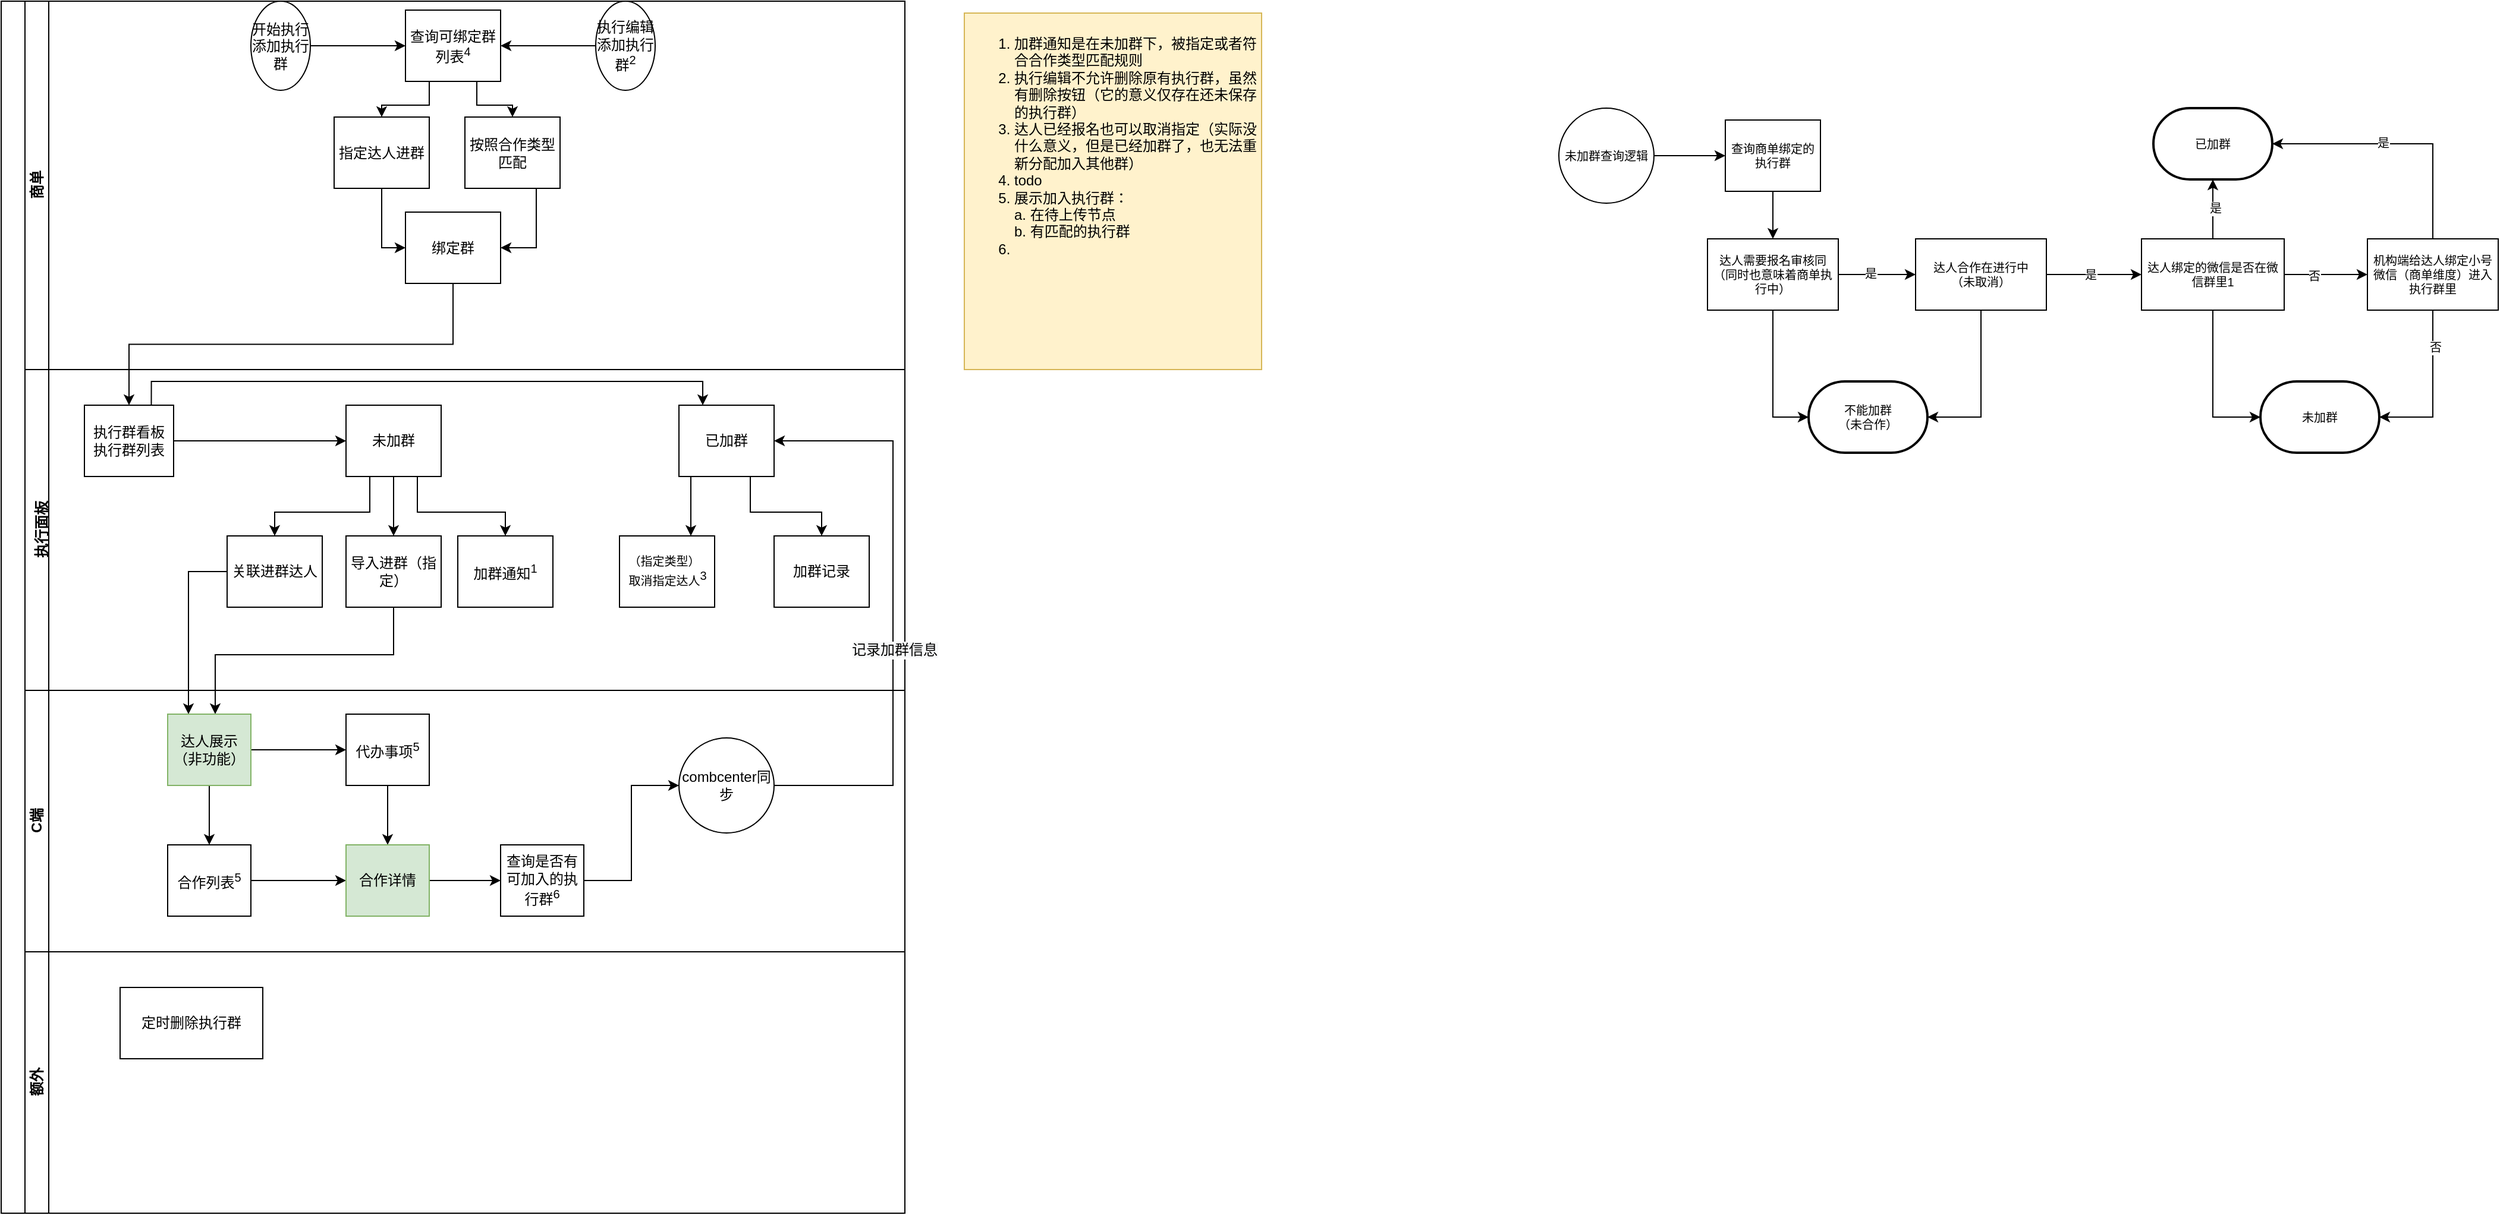 <mxfile version="20.6.2" type="github">
  <diagram id="prtHgNgQTEPvFCAcTncT" name="Page-1">
    <mxGraphModel dx="898" dy="568" grid="1" gridSize="10" guides="1" tooltips="1" connect="1" arrows="1" fold="1" page="1" pageScale="1" pageWidth="827" pageHeight="1169" math="0" shadow="0">
      <root>
        <mxCell id="0" />
        <mxCell id="1" parent="0" />
        <mxCell id="dNxyNK7c78bLwvsdeMH5-19" value="" style="swimlane;html=1;childLayout=stackLayout;resizeParent=1;resizeParentMax=0;horizontal=0;startSize=20;horizontalStack=0;" parent="1" vertex="1">
          <mxGeometry x="130" y="130" width="760" height="1020" as="geometry" />
        </mxCell>
        <mxCell id="dNxyNK7c78bLwvsdeMH5-20" value="商单" style="swimlane;html=1;startSize=20;horizontal=0;" parent="dNxyNK7c78bLwvsdeMH5-19" vertex="1">
          <mxGeometry x="20" width="740" height="310" as="geometry" />
        </mxCell>
        <mxCell id="dNxyNK7c78bLwvsdeMH5-25" value="" style="edgeStyle=orthogonalEdgeStyle;rounded=0;orthogonalLoop=1;jettySize=auto;html=1;" parent="dNxyNK7c78bLwvsdeMH5-20" source="dNxyNK7c78bLwvsdeMH5-23" target="dNxyNK7c78bLwvsdeMH5-24" edge="1">
          <mxGeometry relative="1" as="geometry" />
        </mxCell>
        <mxCell id="dNxyNK7c78bLwvsdeMH5-23" value="开始执行添加执行群" style="ellipse;whiteSpace=wrap;html=1;" parent="dNxyNK7c78bLwvsdeMH5-20" vertex="1">
          <mxGeometry x="190" width="50" height="75" as="geometry" />
        </mxCell>
        <mxCell id="0b40yJRrr1ERWm2AsXEs-85" value="" style="edgeStyle=orthogonalEdgeStyle;rounded=0;orthogonalLoop=1;jettySize=auto;html=1;fontSize=10;exitX=0.75;exitY=1;exitDx=0;exitDy=0;" edge="1" parent="dNxyNK7c78bLwvsdeMH5-20" source="dNxyNK7c78bLwvsdeMH5-24" target="0b40yJRrr1ERWm2AsXEs-84">
          <mxGeometry relative="1" as="geometry" />
        </mxCell>
        <mxCell id="0b40yJRrr1ERWm2AsXEs-86" style="edgeStyle=orthogonalEdgeStyle;rounded=0;orthogonalLoop=1;jettySize=auto;html=1;exitX=0.25;exitY=1;exitDx=0;exitDy=0;fontSize=10;" edge="1" parent="dNxyNK7c78bLwvsdeMH5-20" source="dNxyNK7c78bLwvsdeMH5-24" target="0b40yJRrr1ERWm2AsXEs-13">
          <mxGeometry relative="1" as="geometry" />
        </mxCell>
        <mxCell id="dNxyNK7c78bLwvsdeMH5-24" value="查询可绑定群列表&lt;sup&gt;4&lt;/sup&gt;" style="rounded=0;whiteSpace=wrap;html=1;fontFamily=Helvetica;fontSize=12;fontColor=#000000;align=center;" parent="dNxyNK7c78bLwvsdeMH5-20" vertex="1">
          <mxGeometry x="320" y="7.5" width="80" height="60" as="geometry" />
        </mxCell>
        <mxCell id="0b40yJRrr1ERWm2AsXEs-88" style="edgeStyle=orthogonalEdgeStyle;rounded=0;orthogonalLoop=1;jettySize=auto;html=1;exitX=0.5;exitY=1;exitDx=0;exitDy=0;entryX=0;entryY=0.5;entryDx=0;entryDy=0;fontSize=10;" edge="1" parent="dNxyNK7c78bLwvsdeMH5-20" source="0b40yJRrr1ERWm2AsXEs-13" target="0b40yJRrr1ERWm2AsXEs-87">
          <mxGeometry relative="1" as="geometry" />
        </mxCell>
        <mxCell id="0b40yJRrr1ERWm2AsXEs-13" value="指定达人进群" style="rounded=0;whiteSpace=wrap;html=1;fontFamily=Helvetica;fontSize=12;fontColor=#000000;align=center;" vertex="1" parent="dNxyNK7c78bLwvsdeMH5-20">
          <mxGeometry x="260" y="97.5" width="80" height="60" as="geometry" />
        </mxCell>
        <mxCell id="0b40yJRrr1ERWm2AsXEs-77" style="edgeStyle=orthogonalEdgeStyle;rounded=0;orthogonalLoop=1;jettySize=auto;html=1;exitX=0;exitY=0.5;exitDx=0;exitDy=0;" edge="1" parent="dNxyNK7c78bLwvsdeMH5-20" source="0b40yJRrr1ERWm2AsXEs-76" target="dNxyNK7c78bLwvsdeMH5-24">
          <mxGeometry relative="1" as="geometry" />
        </mxCell>
        <mxCell id="0b40yJRrr1ERWm2AsXEs-76" value="执行编辑添加执行群&lt;sup&gt;2&lt;/sup&gt;" style="ellipse;whiteSpace=wrap;html=1;" vertex="1" parent="dNxyNK7c78bLwvsdeMH5-20">
          <mxGeometry x="480" width="50" height="75" as="geometry" />
        </mxCell>
        <mxCell id="0b40yJRrr1ERWm2AsXEs-91" style="edgeStyle=orthogonalEdgeStyle;rounded=0;orthogonalLoop=1;jettySize=auto;html=1;exitX=0.75;exitY=1;exitDx=0;exitDy=0;entryX=1;entryY=0.5;entryDx=0;entryDy=0;fontSize=10;" edge="1" parent="dNxyNK7c78bLwvsdeMH5-20" source="0b40yJRrr1ERWm2AsXEs-84" target="0b40yJRrr1ERWm2AsXEs-87">
          <mxGeometry relative="1" as="geometry" />
        </mxCell>
        <mxCell id="0b40yJRrr1ERWm2AsXEs-84" value="按照合作类型匹配" style="rounded=0;whiteSpace=wrap;html=1;fontFamily=Helvetica;fontSize=12;fontColor=#000000;align=center;" vertex="1" parent="dNxyNK7c78bLwvsdeMH5-20">
          <mxGeometry x="370" y="97.5" width="80" height="60" as="geometry" />
        </mxCell>
        <mxCell id="0b40yJRrr1ERWm2AsXEs-87" value="绑定群" style="rounded=0;whiteSpace=wrap;html=1;fontFamily=Helvetica;fontSize=12;fontColor=#000000;align=center;" vertex="1" parent="dNxyNK7c78bLwvsdeMH5-20">
          <mxGeometry x="320" y="177.5" width="80" height="60" as="geometry" />
        </mxCell>
        <mxCell id="dNxyNK7c78bLwvsdeMH5-21" value="执行面板" style="swimlane;html=1;startSize=20;horizontal=0;verticalAlign=top;" parent="dNxyNK7c78bLwvsdeMH5-19" vertex="1">
          <mxGeometry x="20" y="310" width="740" height="270" as="geometry" />
        </mxCell>
        <mxCell id="0b40yJRrr1ERWm2AsXEs-32" style="edgeStyle=orthogonalEdgeStyle;rounded=0;orthogonalLoop=1;jettySize=auto;html=1;exitX=0.75;exitY=0;exitDx=0;exitDy=0;entryX=0.25;entryY=0;entryDx=0;entryDy=0;" edge="1" parent="dNxyNK7c78bLwvsdeMH5-21" source="dNxyNK7c78bLwvsdeMH5-26" target="0b40yJRrr1ERWm2AsXEs-16">
          <mxGeometry relative="1" as="geometry" />
        </mxCell>
        <mxCell id="0b40yJRrr1ERWm2AsXEs-33" style="edgeStyle=orthogonalEdgeStyle;rounded=0;orthogonalLoop=1;jettySize=auto;html=1;exitX=1;exitY=0.5;exitDx=0;exitDy=0;" edge="1" parent="dNxyNK7c78bLwvsdeMH5-21" source="dNxyNK7c78bLwvsdeMH5-26" target="0b40yJRrr1ERWm2AsXEs-18">
          <mxGeometry relative="1" as="geometry" />
        </mxCell>
        <mxCell id="dNxyNK7c78bLwvsdeMH5-26" value="执行群看板&lt;br&gt;执行群列表" style="rounded=0;whiteSpace=wrap;html=1;fontFamily=Helvetica;fontSize=12;fontColor=#000000;align=center;" parent="dNxyNK7c78bLwvsdeMH5-21" vertex="1">
          <mxGeometry x="50" y="30" width="75" height="60" as="geometry" />
        </mxCell>
        <mxCell id="0b40yJRrr1ERWm2AsXEs-21" value="" style="edgeStyle=orthogonalEdgeStyle;rounded=0;orthogonalLoop=1;jettySize=auto;html=1;" edge="1" parent="dNxyNK7c78bLwvsdeMH5-21" source="0b40yJRrr1ERWm2AsXEs-16" target="0b40yJRrr1ERWm2AsXEs-20">
          <mxGeometry relative="1" as="geometry">
            <Array as="points">
              <mxPoint x="610" y="120" />
              <mxPoint x="670" y="120" />
            </Array>
          </mxGeometry>
        </mxCell>
        <mxCell id="0b40yJRrr1ERWm2AsXEs-23" style="edgeStyle=orthogonalEdgeStyle;rounded=0;orthogonalLoop=1;jettySize=auto;html=1;exitX=1;exitY=0.75;exitDx=0;exitDy=0;" edge="1" parent="dNxyNK7c78bLwvsdeMH5-21" source="0b40yJRrr1ERWm2AsXEs-16" target="0b40yJRrr1ERWm2AsXEs-22">
          <mxGeometry relative="1" as="geometry">
            <Array as="points">
              <mxPoint x="560" y="75" />
            </Array>
          </mxGeometry>
        </mxCell>
        <mxCell id="0b40yJRrr1ERWm2AsXEs-16" value="已加群" style="rounded=0;whiteSpace=wrap;html=1;fontFamily=Helvetica;fontSize=12;fontColor=#000000;align=center;" vertex="1" parent="dNxyNK7c78bLwvsdeMH5-21">
          <mxGeometry x="550" y="30" width="80" height="60" as="geometry" />
        </mxCell>
        <mxCell id="0b40yJRrr1ERWm2AsXEs-27" style="edgeStyle=orthogonalEdgeStyle;rounded=0;orthogonalLoop=1;jettySize=auto;html=1;exitX=0.5;exitY=1;exitDx=0;exitDy=0;" edge="1" parent="dNxyNK7c78bLwvsdeMH5-21" source="0b40yJRrr1ERWm2AsXEs-18" target="0b40yJRrr1ERWm2AsXEs-26">
          <mxGeometry relative="1" as="geometry">
            <Array as="points">
              <mxPoint x="290" y="90" />
              <mxPoint x="290" y="120" />
              <mxPoint x="210" y="120" />
            </Array>
          </mxGeometry>
        </mxCell>
        <mxCell id="0b40yJRrr1ERWm2AsXEs-29" style="edgeStyle=orthogonalEdgeStyle;rounded=0;orthogonalLoop=1;jettySize=auto;html=1;exitX=0.5;exitY=1;exitDx=0;exitDy=0;" edge="1" parent="dNxyNK7c78bLwvsdeMH5-21" source="0b40yJRrr1ERWm2AsXEs-18" target="0b40yJRrr1ERWm2AsXEs-28">
          <mxGeometry relative="1" as="geometry" />
        </mxCell>
        <mxCell id="0b40yJRrr1ERWm2AsXEs-31" style="edgeStyle=orthogonalEdgeStyle;rounded=0;orthogonalLoop=1;jettySize=auto;html=1;exitX=1;exitY=0.5;exitDx=0;exitDy=0;" edge="1" parent="dNxyNK7c78bLwvsdeMH5-21" source="0b40yJRrr1ERWm2AsXEs-18" target="0b40yJRrr1ERWm2AsXEs-30">
          <mxGeometry relative="1" as="geometry">
            <Array as="points">
              <mxPoint x="330" y="60" />
              <mxPoint x="330" y="120" />
              <mxPoint x="404" y="120" />
            </Array>
          </mxGeometry>
        </mxCell>
        <mxCell id="0b40yJRrr1ERWm2AsXEs-18" value="未加群" style="rounded=0;whiteSpace=wrap;html=1;fontFamily=Helvetica;fontSize=12;fontColor=#000000;align=center;" vertex="1" parent="dNxyNK7c78bLwvsdeMH5-21">
          <mxGeometry x="270" y="30" width="80" height="60" as="geometry" />
        </mxCell>
        <mxCell id="0b40yJRrr1ERWm2AsXEs-20" value="加群记录" style="rounded=0;whiteSpace=wrap;html=1;fontFamily=Helvetica;fontSize=12;fontColor=#000000;align=center;" vertex="1" parent="dNxyNK7c78bLwvsdeMH5-21">
          <mxGeometry x="630" y="140" width="80" height="60" as="geometry" />
        </mxCell>
        <mxCell id="0b40yJRrr1ERWm2AsXEs-22" value="&lt;div style=&quot;text-align: left; font-size: 10px;&quot;&gt;&lt;span style=&quot;background-color: initial; font-size: 10px;&quot;&gt;（指定类型）&lt;/span&gt;&lt;/div&gt;&lt;div style=&quot;text-align: left; font-size: 10px;&quot;&gt;&lt;span style=&quot;background-color: initial; font-size: 10px;&quot;&gt;取消指定达人&lt;/span&gt;&lt;sup style=&quot;background-color: initial; font-size: 10px;&quot;&gt;3&lt;/sup&gt;&lt;/div&gt;" style="rounded=0;html=1;fontFamily=Helvetica;fontSize=4;fontColor=#000000;align=center;" vertex="1" parent="dNxyNK7c78bLwvsdeMH5-21">
          <mxGeometry x="500" y="140" width="80" height="60" as="geometry" />
        </mxCell>
        <mxCell id="0b40yJRrr1ERWm2AsXEs-26" value="关联进群达人" style="rounded=0;whiteSpace=wrap;html=1;fontFamily=Helvetica;fontSize=12;fontColor=#000000;align=center;" vertex="1" parent="dNxyNK7c78bLwvsdeMH5-21">
          <mxGeometry x="170" y="140" width="80" height="60" as="geometry" />
        </mxCell>
        <mxCell id="0b40yJRrr1ERWm2AsXEs-28" value="导入进群（指定）" style="rounded=0;whiteSpace=wrap;html=1;fontFamily=Helvetica;fontSize=12;fontColor=#000000;align=center;" vertex="1" parent="dNxyNK7c78bLwvsdeMH5-21">
          <mxGeometry x="270" y="140" width="80" height="60" as="geometry" />
        </mxCell>
        <mxCell id="0b40yJRrr1ERWm2AsXEs-30" value="加群通知&lt;sup&gt;1&lt;/sup&gt;" style="rounded=0;whiteSpace=wrap;html=1;fontFamily=Helvetica;fontSize=12;fontColor=#000000;align=center;" vertex="1" parent="dNxyNK7c78bLwvsdeMH5-21">
          <mxGeometry x="364" y="140" width="80" height="60" as="geometry" />
        </mxCell>
        <mxCell id="0b40yJRrr1ERWm2AsXEs-35" style="edgeStyle=orthogonalEdgeStyle;rounded=0;orthogonalLoop=1;jettySize=auto;html=1;" edge="1" parent="dNxyNK7c78bLwvsdeMH5-19" target="dNxyNK7c78bLwvsdeMH5-34">
          <mxGeometry relative="1" as="geometry">
            <mxPoint x="330" y="510" as="sourcePoint" />
            <Array as="points">
              <mxPoint x="330" y="510" />
              <mxPoint x="330" y="550" />
              <mxPoint x="180" y="550" />
            </Array>
          </mxGeometry>
        </mxCell>
        <mxCell id="0b40yJRrr1ERWm2AsXEs-39" style="edgeStyle=orthogonalEdgeStyle;rounded=0;orthogonalLoop=1;jettySize=auto;html=1;exitX=0;exitY=0.5;exitDx=0;exitDy=0;entryX=0.25;entryY=0;entryDx=0;entryDy=0;" edge="1" parent="dNxyNK7c78bLwvsdeMH5-19" source="0b40yJRrr1ERWm2AsXEs-26" target="dNxyNK7c78bLwvsdeMH5-34">
          <mxGeometry relative="1" as="geometry" />
        </mxCell>
        <mxCell id="dNxyNK7c78bLwvsdeMH5-22" value="C端" style="swimlane;html=1;startSize=20;horizontal=0;sketch=0;" parent="dNxyNK7c78bLwvsdeMH5-19" vertex="1">
          <mxGeometry x="20" y="580" width="740" height="220" as="geometry" />
        </mxCell>
        <mxCell id="0b40yJRrr1ERWm2AsXEs-41" value="" style="edgeStyle=orthogonalEdgeStyle;rounded=0;orthogonalLoop=1;jettySize=auto;html=1;" edge="1" parent="dNxyNK7c78bLwvsdeMH5-22" source="dNxyNK7c78bLwvsdeMH5-34" target="0b40yJRrr1ERWm2AsXEs-40">
          <mxGeometry relative="1" as="geometry" />
        </mxCell>
        <mxCell id="0b40yJRrr1ERWm2AsXEs-44" value="" style="edgeStyle=orthogonalEdgeStyle;rounded=0;orthogonalLoop=1;jettySize=auto;html=1;" edge="1" parent="dNxyNK7c78bLwvsdeMH5-22" source="dNxyNK7c78bLwvsdeMH5-34" target="0b40yJRrr1ERWm2AsXEs-43">
          <mxGeometry relative="1" as="geometry" />
        </mxCell>
        <mxCell id="dNxyNK7c78bLwvsdeMH5-34" value="达人展示（非功能）" style="rounded=0;whiteSpace=wrap;html=1;fontFamily=Helvetica;fontSize=12;align=center;fillColor=#d5e8d4;strokeColor=#82b366;" parent="dNxyNK7c78bLwvsdeMH5-22" vertex="1">
          <mxGeometry x="120" y="20" width="70" height="60" as="geometry" />
        </mxCell>
        <mxCell id="0b40yJRrr1ERWm2AsXEs-53" style="edgeStyle=orthogonalEdgeStyle;rounded=0;orthogonalLoop=1;jettySize=auto;html=1;exitX=0.5;exitY=1;exitDx=0;exitDy=0;" edge="1" parent="dNxyNK7c78bLwvsdeMH5-22" source="0b40yJRrr1ERWm2AsXEs-40" target="0b40yJRrr1ERWm2AsXEs-45">
          <mxGeometry relative="1" as="geometry" />
        </mxCell>
        <mxCell id="0b40yJRrr1ERWm2AsXEs-40" value="代办事项&lt;sup&gt;5&lt;/sup&gt;" style="rounded=0;whiteSpace=wrap;html=1;fontFamily=Helvetica;fontSize=12;fontColor=#000000;align=center;" vertex="1" parent="dNxyNK7c78bLwvsdeMH5-22">
          <mxGeometry x="270" y="20" width="70" height="60" as="geometry" />
        </mxCell>
        <mxCell id="0b40yJRrr1ERWm2AsXEs-46" value="" style="edgeStyle=orthogonalEdgeStyle;rounded=0;orthogonalLoop=1;jettySize=auto;html=1;" edge="1" parent="dNxyNK7c78bLwvsdeMH5-22" source="0b40yJRrr1ERWm2AsXEs-43" target="0b40yJRrr1ERWm2AsXEs-45">
          <mxGeometry relative="1" as="geometry" />
        </mxCell>
        <mxCell id="0b40yJRrr1ERWm2AsXEs-43" value="合作列表&lt;sup&gt;5&lt;/sup&gt;" style="rounded=0;whiteSpace=wrap;html=1;fontFamily=Helvetica;fontSize=12;fontColor=#000000;align=center;" vertex="1" parent="dNxyNK7c78bLwvsdeMH5-22">
          <mxGeometry x="120" y="130" width="70" height="60" as="geometry" />
        </mxCell>
        <mxCell id="0b40yJRrr1ERWm2AsXEs-49" value="" style="edgeStyle=orthogonalEdgeStyle;rounded=0;orthogonalLoop=1;jettySize=auto;html=1;" edge="1" parent="dNxyNK7c78bLwvsdeMH5-22" source="0b40yJRrr1ERWm2AsXEs-45" target="0b40yJRrr1ERWm2AsXEs-48">
          <mxGeometry relative="1" as="geometry" />
        </mxCell>
        <mxCell id="0b40yJRrr1ERWm2AsXEs-45" value="合作详情" style="rounded=0;whiteSpace=wrap;html=1;fontFamily=Helvetica;fontSize=12;align=center;fillColor=#d5e8d4;strokeColor=#82b366;" vertex="1" parent="dNxyNK7c78bLwvsdeMH5-22">
          <mxGeometry x="270" y="130" width="70" height="60" as="geometry" />
        </mxCell>
        <mxCell id="0b40yJRrr1ERWm2AsXEs-55" style="edgeStyle=orthogonalEdgeStyle;rounded=0;orthogonalLoop=1;jettySize=auto;html=1;exitX=1;exitY=0.5;exitDx=0;exitDy=0;entryX=0;entryY=0.5;entryDx=0;entryDy=0;" edge="1" parent="dNxyNK7c78bLwvsdeMH5-22" source="0b40yJRrr1ERWm2AsXEs-48" target="0b40yJRrr1ERWm2AsXEs-54">
          <mxGeometry relative="1" as="geometry" />
        </mxCell>
        <mxCell id="0b40yJRrr1ERWm2AsXEs-48" value="查询是否有可加入的执行群&lt;sup&gt;6&lt;/sup&gt;" style="rounded=0;whiteSpace=wrap;html=1;fontFamily=Helvetica;fontSize=12;fontColor=#000000;align=center;" vertex="1" parent="dNxyNK7c78bLwvsdeMH5-22">
          <mxGeometry x="400" y="130" width="70" height="60" as="geometry" />
        </mxCell>
        <mxCell id="0b40yJRrr1ERWm2AsXEs-54" value="&lt;span style=&quot;font-variant-ligatures: no-common-ligatures;&quot;&gt;combcenter同步&lt;/span&gt;" style="ellipse;whiteSpace=wrap;html=1;aspect=fixed;" vertex="1" parent="dNxyNK7c78bLwvsdeMH5-22">
          <mxGeometry x="550" y="40" width="80" height="80" as="geometry" />
        </mxCell>
        <mxCell id="0b40yJRrr1ERWm2AsXEs-56" value="额外" style="swimlane;html=1;startSize=20;horizontal=0;" vertex="1" parent="dNxyNK7c78bLwvsdeMH5-19">
          <mxGeometry x="20" y="800" width="740" height="220" as="geometry" />
        </mxCell>
        <mxCell id="0b40yJRrr1ERWm2AsXEs-69" value="&lt;div data-docx-has-block-data=&quot;false&quot; data-page-id=&quot;WbUadzRshoSBZSxBiqmcnJxUndi&quot;&gt;&lt;div class=&quot;old-record-id-R4Kgd4cu0owIKUxET5acNJMHn0e&quot; style=&quot;&quot;&gt;定时删除执行群&lt;/div&gt;&lt;/div&gt;&lt;span class=&quot;lark-record-clipboard&quot; data-lark-record-format=&quot;docx/text&quot; data-lark-record-data=&quot;{&amp;quot;rootId&amp;quot;:&amp;quot;WbUadzRshoSBZSxBiqmcnJxUndi&amp;quot;,&amp;quot;text&amp;quot;:{&amp;quot;initialAttributedTexts&amp;quot;:{&amp;quot;text&amp;quot;:{&amp;quot;0&amp;quot;:&amp;quot;定时删除执行群&amp;quot;},&amp;quot;attribs&amp;quot;:{&amp;quot;0&amp;quot;:&amp;quot;*0+7&amp;quot;}},&amp;quot;apool&amp;quot;:{&amp;quot;numToAttrib&amp;quot;:{&amp;quot;0&amp;quot;:[&amp;quot;author&amp;quot;,&amp;quot;6959087266157314050&amp;quot;]},&amp;quot;nextNum&amp;quot;:1}},&amp;quot;type&amp;quot;:&amp;quot;text&amp;quot;,&amp;quot;referenceRecordMap&amp;quot;:{},&amp;quot;extra&amp;quot;:{&amp;quot;mention_page_title&amp;quot;:{},&amp;quot;external_mention_url&amp;quot;:{}},&amp;quot;isKeepQuoteContainer&amp;quot;:false,&amp;quot;isFromCode&amp;quot;:true,&amp;quot;selection&amp;quot;:[{&amp;quot;id&amp;quot;:16,&amp;quot;type&amp;quot;:&amp;quot;text&amp;quot;,&amp;quot;selection&amp;quot;:{&amp;quot;start&amp;quot;:3,&amp;quot;end&amp;quot;:10},&amp;quot;recordId&amp;quot;:&amp;quot;R4Kgd4cu0owIKUxET5acNJMHn0e&amp;quot;}],&amp;quot;isCut&amp;quot;:false}&quot;&gt;&lt;/span&gt;" style="rounded=0;whiteSpace=wrap;html=1;" vertex="1" parent="0b40yJRrr1ERWm2AsXEs-56">
          <mxGeometry x="80" y="30" width="120" height="60" as="geometry" />
        </mxCell>
        <mxCell id="0b40yJRrr1ERWm2AsXEs-72" style="edgeStyle=orthogonalEdgeStyle;rounded=0;orthogonalLoop=1;jettySize=auto;html=1;exitX=1;exitY=0.5;exitDx=0;exitDy=0;entryX=1;entryY=0.5;entryDx=0;entryDy=0;" edge="1" parent="dNxyNK7c78bLwvsdeMH5-19" source="0b40yJRrr1ERWm2AsXEs-54" target="0b40yJRrr1ERWm2AsXEs-16">
          <mxGeometry relative="1" as="geometry">
            <Array as="points">
              <mxPoint x="750" y="660" />
              <mxPoint x="750" y="370" />
            </Array>
          </mxGeometry>
        </mxCell>
        <mxCell id="0b40yJRrr1ERWm2AsXEs-92" value="&lt;span style=&quot;font-size: 12px; font-variant-ligatures: no-common-ligatures; background-color: rgb(248, 249, 250);&quot;&gt;记录加群信息&lt;/span&gt;" style="edgeLabel;html=1;align=center;verticalAlign=middle;resizable=0;points=[];fontSize=10;" vertex="1" connectable="0" parent="0b40yJRrr1ERWm2AsXEs-72">
          <mxGeometry x="-0.12" relative="1" as="geometry">
            <mxPoint x="1" y="1" as="offset" />
          </mxGeometry>
        </mxCell>
        <mxCell id="0b40yJRrr1ERWm2AsXEs-90" style="edgeStyle=orthogonalEdgeStyle;rounded=0;orthogonalLoop=1;jettySize=auto;html=1;exitX=0.5;exitY=1;exitDx=0;exitDy=0;entryX=0.5;entryY=0;entryDx=0;entryDy=0;fontSize=10;" edge="1" parent="dNxyNK7c78bLwvsdeMH5-19" source="0b40yJRrr1ERWm2AsXEs-87" target="dNxyNK7c78bLwvsdeMH5-26">
          <mxGeometry relative="1" as="geometry" />
        </mxCell>
        <mxCell id="0b40yJRrr1ERWm2AsXEs-83" value="&lt;ol&gt;&lt;li&gt;加群通知是在未加群下，被指定或者符合合作类型匹配规则&lt;/li&gt;&lt;li&gt;执行编辑不允许删除原有执行群，虽然有删除按钮（它的意义仅存在还未保存的执行群）&lt;/li&gt;&lt;li&gt;达人已经报名也可以取消指定（实际没什么意义，但是已经加群了，也无法重新分配加入其他群）&lt;/li&gt;&lt;li&gt;todo&lt;/li&gt;&lt;li&gt;展示加入执行群：&lt;br&gt;a. 在待上传节点&lt;br&gt;b. 有匹配的执行群&lt;/li&gt;&lt;li&gt;&lt;br&gt;&lt;/li&gt;&lt;/ol&gt;" style="rounded=0;whiteSpace=wrap;html=1;fillColor=#fff2cc;strokeColor=#d6b656;align=left;verticalAlign=top;" vertex="1" parent="1">
          <mxGeometry x="940" y="140" width="250" height="300" as="geometry" />
        </mxCell>
        <mxCell id="0b40yJRrr1ERWm2AsXEs-96" value="" style="edgeStyle=orthogonalEdgeStyle;rounded=0;orthogonalLoop=1;jettySize=auto;html=1;fontSize=10;" edge="1" parent="1" source="0b40yJRrr1ERWm2AsXEs-94" target="0b40yJRrr1ERWm2AsXEs-95">
          <mxGeometry relative="1" as="geometry" />
        </mxCell>
        <mxCell id="0b40yJRrr1ERWm2AsXEs-94" value="未加群查询逻辑" style="ellipse;whiteSpace=wrap;html=1;aspect=fixed;sketch=0;fontSize=10;" vertex="1" parent="1">
          <mxGeometry x="1440" y="220" width="80" height="80" as="geometry" />
        </mxCell>
        <mxCell id="0b40yJRrr1ERWm2AsXEs-109" value="" style="edgeStyle=orthogonalEdgeStyle;rounded=0;orthogonalLoop=1;jettySize=auto;html=1;fontSize=10;" edge="1" parent="1" source="0b40yJRrr1ERWm2AsXEs-95" target="0b40yJRrr1ERWm2AsXEs-108">
          <mxGeometry relative="1" as="geometry" />
        </mxCell>
        <mxCell id="0b40yJRrr1ERWm2AsXEs-95" value="查询商单绑定的执行群" style="whiteSpace=wrap;html=1;fontSize=10;sketch=0;" vertex="1" parent="1">
          <mxGeometry x="1580" y="230" width="80" height="60" as="geometry" />
        </mxCell>
        <mxCell id="0b40yJRrr1ERWm2AsXEs-114" value="" style="edgeStyle=orthogonalEdgeStyle;rounded=0;orthogonalLoop=1;jettySize=auto;html=1;fontSize=10;" edge="1" parent="1" source="0b40yJRrr1ERWm2AsXEs-105">
          <mxGeometry relative="1" as="geometry">
            <mxPoint x="1930" y="360" as="targetPoint" />
          </mxGeometry>
        </mxCell>
        <mxCell id="0b40yJRrr1ERWm2AsXEs-120" value="是" style="edgeLabel;html=1;align=center;verticalAlign=middle;resizable=0;points=[];fontSize=10;" vertex="1" connectable="0" parent="0b40yJRrr1ERWm2AsXEs-114">
          <mxGeometry x="-0.087" relative="1" as="geometry">
            <mxPoint as="offset" />
          </mxGeometry>
        </mxCell>
        <mxCell id="0b40yJRrr1ERWm2AsXEs-143" style="edgeStyle=orthogonalEdgeStyle;rounded=0;orthogonalLoop=1;jettySize=auto;html=1;exitX=0.5;exitY=1;exitDx=0;exitDy=0;entryX=1;entryY=0.5;entryDx=0;entryDy=0;entryPerimeter=0;fontSize=10;" edge="1" parent="1" source="0b40yJRrr1ERWm2AsXEs-105" target="0b40yJRrr1ERWm2AsXEs-141">
          <mxGeometry relative="1" as="geometry" />
        </mxCell>
        <mxCell id="0b40yJRrr1ERWm2AsXEs-105" value="达人合作在进行中&lt;br&gt;（未取消）" style="whiteSpace=wrap;html=1;fontSize=10;sketch=0;" vertex="1" parent="1">
          <mxGeometry x="1740" y="330" width="110" height="60" as="geometry" />
        </mxCell>
        <mxCell id="0b40yJRrr1ERWm2AsXEs-110" style="edgeStyle=orthogonalEdgeStyle;rounded=0;orthogonalLoop=1;jettySize=auto;html=1;exitX=1;exitY=0.5;exitDx=0;exitDy=0;fontSize=10;" edge="1" parent="1" source="0b40yJRrr1ERWm2AsXEs-108" target="0b40yJRrr1ERWm2AsXEs-105">
          <mxGeometry relative="1" as="geometry" />
        </mxCell>
        <mxCell id="0b40yJRrr1ERWm2AsXEs-119" value="是" style="edgeLabel;html=1;align=center;verticalAlign=middle;resizable=0;points=[];fontSize=10;" vertex="1" connectable="0" parent="0b40yJRrr1ERWm2AsXEs-110">
          <mxGeometry x="-0.215" y="1" relative="1" as="geometry">
            <mxPoint x="1" as="offset" />
          </mxGeometry>
        </mxCell>
        <mxCell id="0b40yJRrr1ERWm2AsXEs-142" style="edgeStyle=orthogonalEdgeStyle;rounded=0;orthogonalLoop=1;jettySize=auto;html=1;exitX=0.5;exitY=1;exitDx=0;exitDy=0;entryX=0;entryY=0.5;entryDx=0;entryDy=0;entryPerimeter=0;fontSize=10;" edge="1" parent="1" source="0b40yJRrr1ERWm2AsXEs-108" target="0b40yJRrr1ERWm2AsXEs-141">
          <mxGeometry relative="1" as="geometry" />
        </mxCell>
        <mxCell id="0b40yJRrr1ERWm2AsXEs-108" value="达人需要报名审核同&lt;br&gt;（同时也意味着商单执行中）" style="whiteSpace=wrap;html=1;fontSize=10;sketch=0;" vertex="1" parent="1">
          <mxGeometry x="1565" y="330" width="110" height="60" as="geometry" />
        </mxCell>
        <mxCell id="0b40yJRrr1ERWm2AsXEs-116" value="" style="edgeStyle=orthogonalEdgeStyle;rounded=0;orthogonalLoop=1;jettySize=auto;html=1;fontSize=10;exitX=1;exitY=0.5;exitDx=0;exitDy=0;" edge="1" parent="1" source="0b40yJRrr1ERWm2AsXEs-129" target="0b40yJRrr1ERWm2AsXEs-115">
          <mxGeometry relative="1" as="geometry">
            <mxPoint x="2080" y="360" as="sourcePoint" />
          </mxGeometry>
        </mxCell>
        <mxCell id="0b40yJRrr1ERWm2AsXEs-118" value="否" style="edgeLabel;html=1;align=center;verticalAlign=middle;resizable=0;points=[];fontSize=10;" vertex="1" connectable="0" parent="0b40yJRrr1ERWm2AsXEs-116">
          <mxGeometry x="-0.283" y="-1" relative="1" as="geometry">
            <mxPoint as="offset" />
          </mxGeometry>
        </mxCell>
        <mxCell id="0b40yJRrr1ERWm2AsXEs-134" style="edgeStyle=orthogonalEdgeStyle;rounded=0;orthogonalLoop=1;jettySize=auto;html=1;exitX=0.5;exitY=1;exitDx=0;exitDy=0;entryX=1;entryY=0.5;entryDx=0;entryDy=0;entryPerimeter=0;fontSize=10;" edge="1" parent="1" source="0b40yJRrr1ERWm2AsXEs-115" target="0b40yJRrr1ERWm2AsXEs-127">
          <mxGeometry relative="1" as="geometry" />
        </mxCell>
        <mxCell id="0b40yJRrr1ERWm2AsXEs-135" value="否" style="edgeLabel;html=1;align=center;verticalAlign=middle;resizable=0;points=[];fontSize=10;" vertex="1" connectable="0" parent="0b40yJRrr1ERWm2AsXEs-134">
          <mxGeometry x="-0.563" y="2" relative="1" as="geometry">
            <mxPoint y="1" as="offset" />
          </mxGeometry>
        </mxCell>
        <mxCell id="0b40yJRrr1ERWm2AsXEs-139" style="edgeStyle=orthogonalEdgeStyle;rounded=0;orthogonalLoop=1;jettySize=auto;html=1;exitX=0.5;exitY=0;exitDx=0;exitDy=0;entryX=1;entryY=0.5;entryDx=0;entryDy=0;entryPerimeter=0;fontSize=10;" edge="1" parent="1" source="0b40yJRrr1ERWm2AsXEs-115" target="0b40yJRrr1ERWm2AsXEs-126">
          <mxGeometry relative="1" as="geometry" />
        </mxCell>
        <mxCell id="0b40yJRrr1ERWm2AsXEs-140" value="是" style="edgeLabel;html=1;align=center;verticalAlign=middle;resizable=0;points=[];fontSize=10;" vertex="1" connectable="0" parent="0b40yJRrr1ERWm2AsXEs-139">
          <mxGeometry x="0.14" y="-1" relative="1" as="geometry">
            <mxPoint as="offset" />
          </mxGeometry>
        </mxCell>
        <mxCell id="0b40yJRrr1ERWm2AsXEs-115" value="机构端给达人绑定小号微信（商单维度）进入执行群里" style="whiteSpace=wrap;html=1;fontSize=10;sketch=0;" vertex="1" parent="1">
          <mxGeometry x="2120" y="330" width="110" height="60" as="geometry" />
        </mxCell>
        <mxCell id="0b40yJRrr1ERWm2AsXEs-126" value="已加群" style="strokeWidth=2;html=1;shape=mxgraph.flowchart.terminator;whiteSpace=wrap;sketch=0;fontSize=10;" vertex="1" parent="1">
          <mxGeometry x="1940" y="220" width="100" height="60" as="geometry" />
        </mxCell>
        <mxCell id="0b40yJRrr1ERWm2AsXEs-127" value="未加群" style="strokeWidth=2;html=1;shape=mxgraph.flowchart.terminator;whiteSpace=wrap;sketch=0;fontSize=10;" vertex="1" parent="1">
          <mxGeometry x="2030" y="450" width="100" height="60" as="geometry" />
        </mxCell>
        <mxCell id="0b40yJRrr1ERWm2AsXEs-130" style="edgeStyle=orthogonalEdgeStyle;rounded=0;orthogonalLoop=1;jettySize=auto;html=1;exitX=0.5;exitY=0;exitDx=0;exitDy=0;fontSize=10;" edge="1" parent="1" source="0b40yJRrr1ERWm2AsXEs-129" target="0b40yJRrr1ERWm2AsXEs-126">
          <mxGeometry relative="1" as="geometry" />
        </mxCell>
        <mxCell id="0b40yJRrr1ERWm2AsXEs-132" value="是" style="edgeLabel;html=1;align=center;verticalAlign=middle;resizable=0;points=[];fontSize=10;" vertex="1" connectable="0" parent="0b40yJRrr1ERWm2AsXEs-130">
          <mxGeometry x="0.1" y="-1" relative="1" as="geometry">
            <mxPoint x="1" y="1" as="offset" />
          </mxGeometry>
        </mxCell>
        <mxCell id="0b40yJRrr1ERWm2AsXEs-133" style="edgeStyle=orthogonalEdgeStyle;rounded=0;orthogonalLoop=1;jettySize=auto;html=1;exitX=0.5;exitY=1;exitDx=0;exitDy=0;entryX=0;entryY=0.5;entryDx=0;entryDy=0;entryPerimeter=0;fontSize=10;" edge="1" parent="1" source="0b40yJRrr1ERWm2AsXEs-129" target="0b40yJRrr1ERWm2AsXEs-127">
          <mxGeometry relative="1" as="geometry" />
        </mxCell>
        <mxCell id="0b40yJRrr1ERWm2AsXEs-129" value="&lt;span style=&quot;font-size: 10px;&quot;&gt;达人绑定的微信是否在微信群里1&lt;/span&gt;" style="whiteSpace=wrap;html=1;fontSize=10;sketch=0;" vertex="1" parent="1">
          <mxGeometry x="1930" y="330" width="120" height="60" as="geometry" />
        </mxCell>
        <mxCell id="0b40yJRrr1ERWm2AsXEs-141" value="不能加群&lt;br&gt;（未合作）" style="strokeWidth=2;html=1;shape=mxgraph.flowchart.terminator;whiteSpace=wrap;sketch=0;fontSize=10;" vertex="1" parent="1">
          <mxGeometry x="1650" y="450" width="100" height="60" as="geometry" />
        </mxCell>
      </root>
    </mxGraphModel>
  </diagram>
</mxfile>
